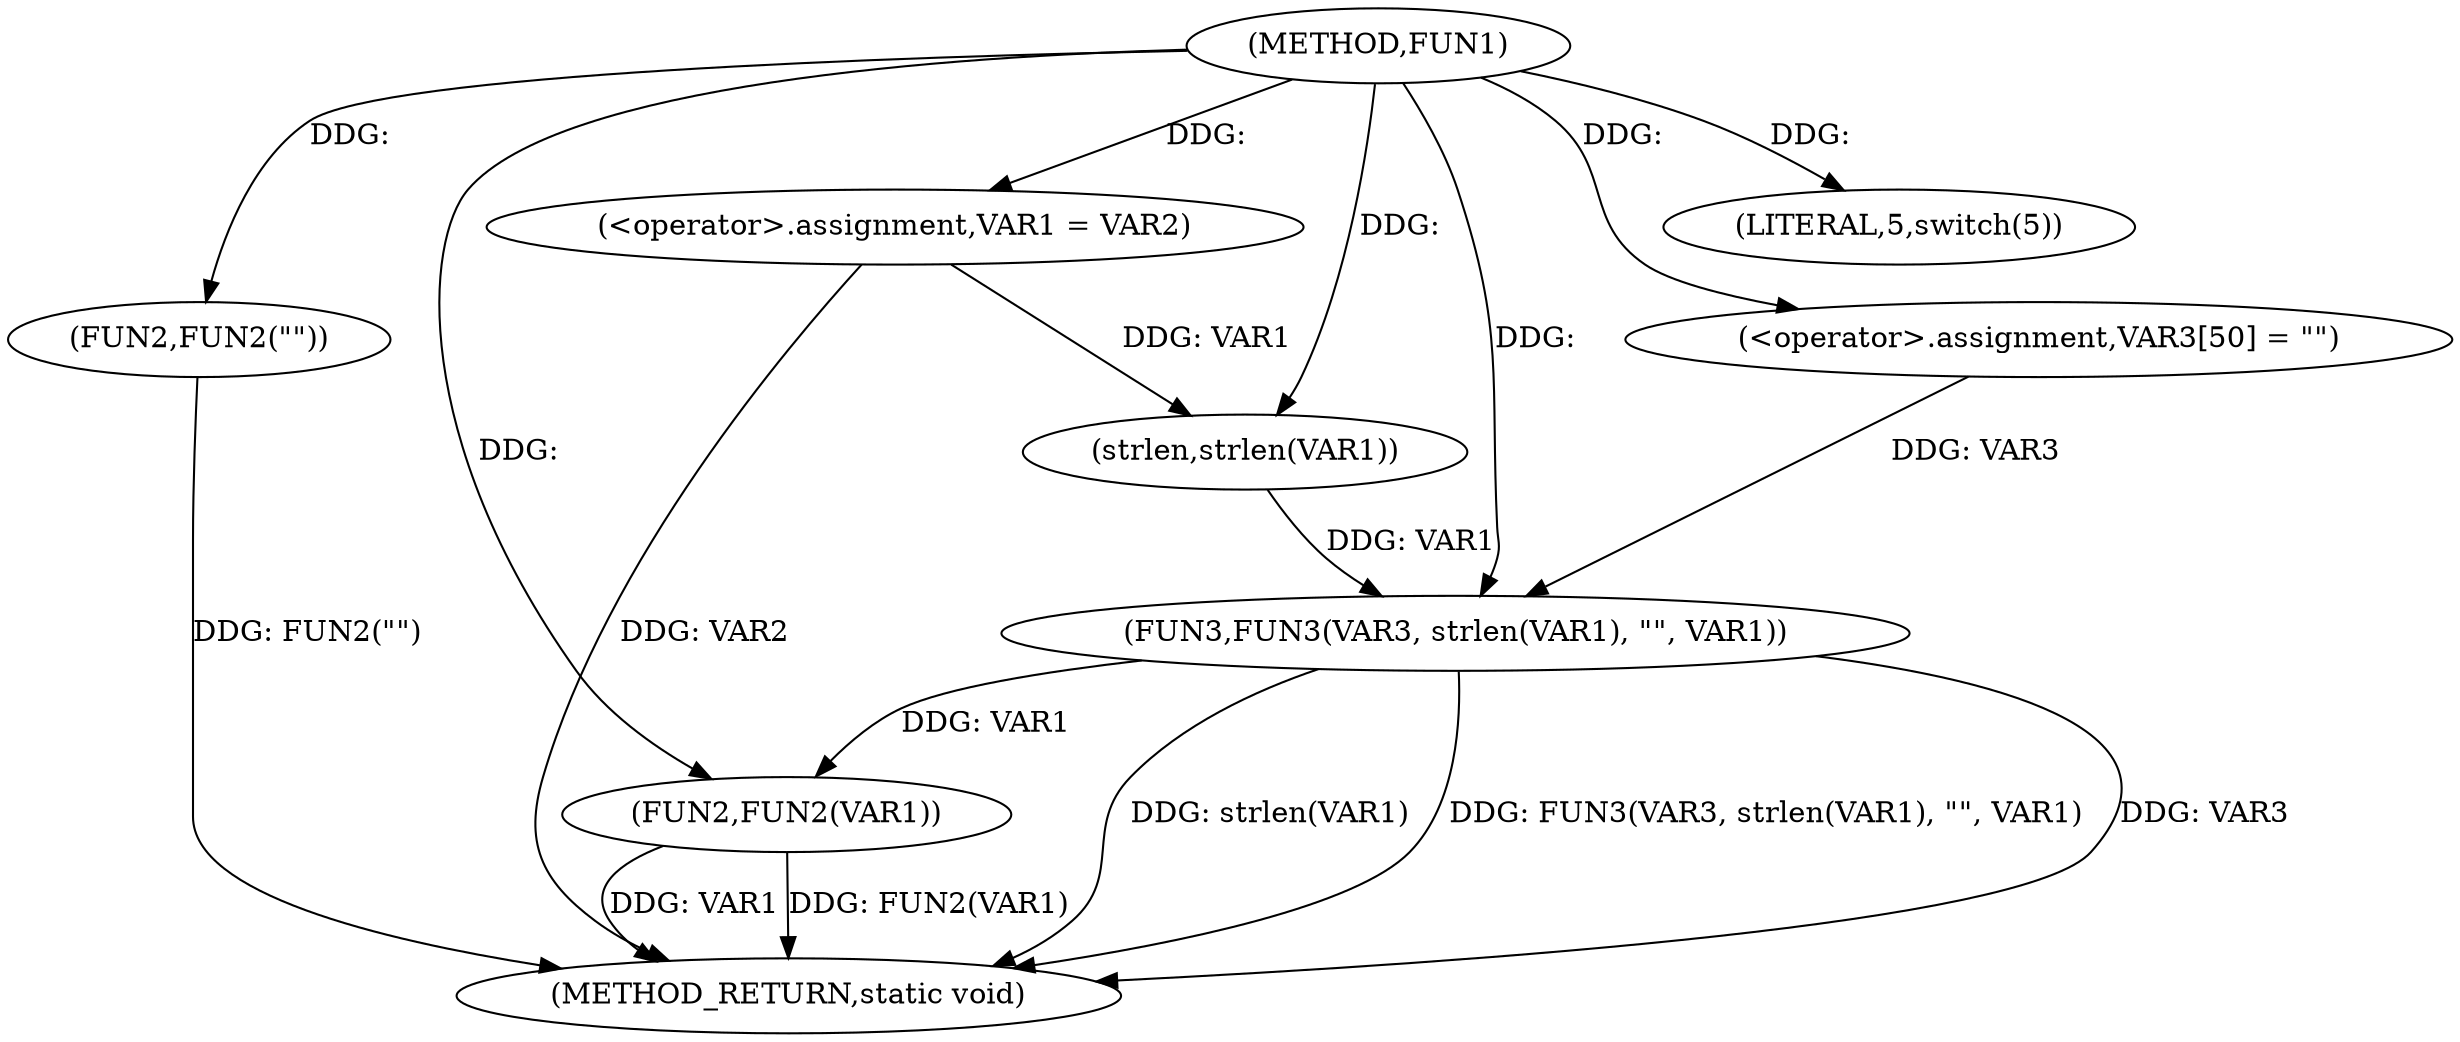 digraph FUN1 {  
"1000100" [label = "(METHOD,FUN1)" ]
"1000129" [label = "(METHOD_RETURN,static void)" ]
"1000104" [label = "(<operator>.assignment,VAR1 = VAR2)" ]
"1000108" [label = "(LITERAL,5,switch(5))" ]
"1000111" [label = "(FUN2,FUN2(\"\"))" ]
"1000118" [label = "(<operator>.assignment,VAR3[50] = \"\")" ]
"1000121" [label = "(FUN3,FUN3(VAR3, strlen(VAR1), \"\", VAR1))" ]
"1000123" [label = "(strlen,strlen(VAR1))" ]
"1000127" [label = "(FUN2,FUN2(VAR1))" ]
  "1000121" -> "1000129"  [ label = "DDG: strlen(VAR1)"] 
  "1000121" -> "1000129"  [ label = "DDG: FUN3(VAR3, strlen(VAR1), \"\", VAR1)"] 
  "1000127" -> "1000129"  [ label = "DDG: FUN2(VAR1)"] 
  "1000121" -> "1000129"  [ label = "DDG: VAR3"] 
  "1000127" -> "1000129"  [ label = "DDG: VAR1"] 
  "1000111" -> "1000129"  [ label = "DDG: FUN2(\"\")"] 
  "1000104" -> "1000129"  [ label = "DDG: VAR2"] 
  "1000100" -> "1000104"  [ label = "DDG: "] 
  "1000100" -> "1000108"  [ label = "DDG: "] 
  "1000100" -> "1000111"  [ label = "DDG: "] 
  "1000100" -> "1000118"  [ label = "DDG: "] 
  "1000118" -> "1000121"  [ label = "DDG: VAR3"] 
  "1000100" -> "1000121"  [ label = "DDG: "] 
  "1000123" -> "1000121"  [ label = "DDG: VAR1"] 
  "1000104" -> "1000123"  [ label = "DDG: VAR1"] 
  "1000100" -> "1000123"  [ label = "DDG: "] 
  "1000121" -> "1000127"  [ label = "DDG: VAR1"] 
  "1000100" -> "1000127"  [ label = "DDG: "] 
}
